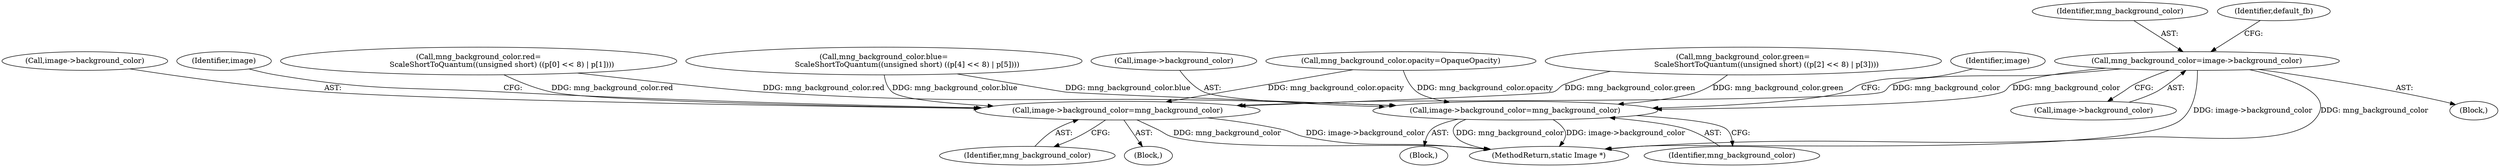 digraph "0_ImageMagick_9eedb5660f1704cde8e8cd784c5c2a09dd2fd60f_0@pointer" {
"1000398" [label="(Call,mng_background_color=image->background_color)"];
"1002507" [label="(Call,image->background_color=mng_background_color)"];
"1006799" [label="(Call,image->background_color=mng_background_color)"];
"1000399" [label="(Identifier,mng_background_color)"];
"1000404" [label="(Identifier,default_fb)"];
"1007374" [label="(MethodReturn,static Image *)"];
"1006803" [label="(Identifier,mng_background_color)"];
"1001497" [label="(Call,mng_background_color.blue=\n                    ScaleShortToQuantum((unsigned short) ((p[4] << 8) | p[5])))"];
"1006800" [label="(Call,image->background_color)"];
"1002514" [label="(Identifier,image)"];
"1006806" [label="(Identifier,image)"];
"1002408" [label="(Block,)"];
"1001513" [label="(Call,mng_background_color.opacity=OpaqueOpacity)"];
"1002508" [label="(Call,image->background_color)"];
"1001465" [label="(Call,mng_background_color.red=\n                    ScaleShortToQuantum((unsigned short) ((p[0] << 8) | p[1])))"];
"1001481" [label="(Call,mng_background_color.green=\n                    ScaleShortToQuantum((unsigned short) ((p[2] << 8) | p[3])))"];
"1002507" [label="(Call,image->background_color=mng_background_color)"];
"1006799" [label="(Call,image->background_color=mng_background_color)"];
"1002511" [label="(Identifier,mng_background_color)"];
"1006706" [label="(Block,)"];
"1000400" [label="(Call,image->background_color)"];
"1000181" [label="(Block,)"];
"1000398" [label="(Call,mng_background_color=image->background_color)"];
"1000398" -> "1000181"  [label="AST: "];
"1000398" -> "1000400"  [label="CFG: "];
"1000399" -> "1000398"  [label="AST: "];
"1000400" -> "1000398"  [label="AST: "];
"1000404" -> "1000398"  [label="CFG: "];
"1000398" -> "1007374"  [label="DDG: image->background_color"];
"1000398" -> "1007374"  [label="DDG: mng_background_color"];
"1000398" -> "1002507"  [label="DDG: mng_background_color"];
"1000398" -> "1006799"  [label="DDG: mng_background_color"];
"1002507" -> "1002408"  [label="AST: "];
"1002507" -> "1002511"  [label="CFG: "];
"1002508" -> "1002507"  [label="AST: "];
"1002511" -> "1002507"  [label="AST: "];
"1002514" -> "1002507"  [label="CFG: "];
"1002507" -> "1007374"  [label="DDG: mng_background_color"];
"1002507" -> "1007374"  [label="DDG: image->background_color"];
"1001513" -> "1002507"  [label="DDG: mng_background_color.opacity"];
"1001465" -> "1002507"  [label="DDG: mng_background_color.red"];
"1001481" -> "1002507"  [label="DDG: mng_background_color.green"];
"1001497" -> "1002507"  [label="DDG: mng_background_color.blue"];
"1006799" -> "1006706"  [label="AST: "];
"1006799" -> "1006803"  [label="CFG: "];
"1006800" -> "1006799"  [label="AST: "];
"1006803" -> "1006799"  [label="AST: "];
"1006806" -> "1006799"  [label="CFG: "];
"1006799" -> "1007374"  [label="DDG: mng_background_color"];
"1006799" -> "1007374"  [label="DDG: image->background_color"];
"1001513" -> "1006799"  [label="DDG: mng_background_color.opacity"];
"1001465" -> "1006799"  [label="DDG: mng_background_color.red"];
"1001481" -> "1006799"  [label="DDG: mng_background_color.green"];
"1001497" -> "1006799"  [label="DDG: mng_background_color.blue"];
}

